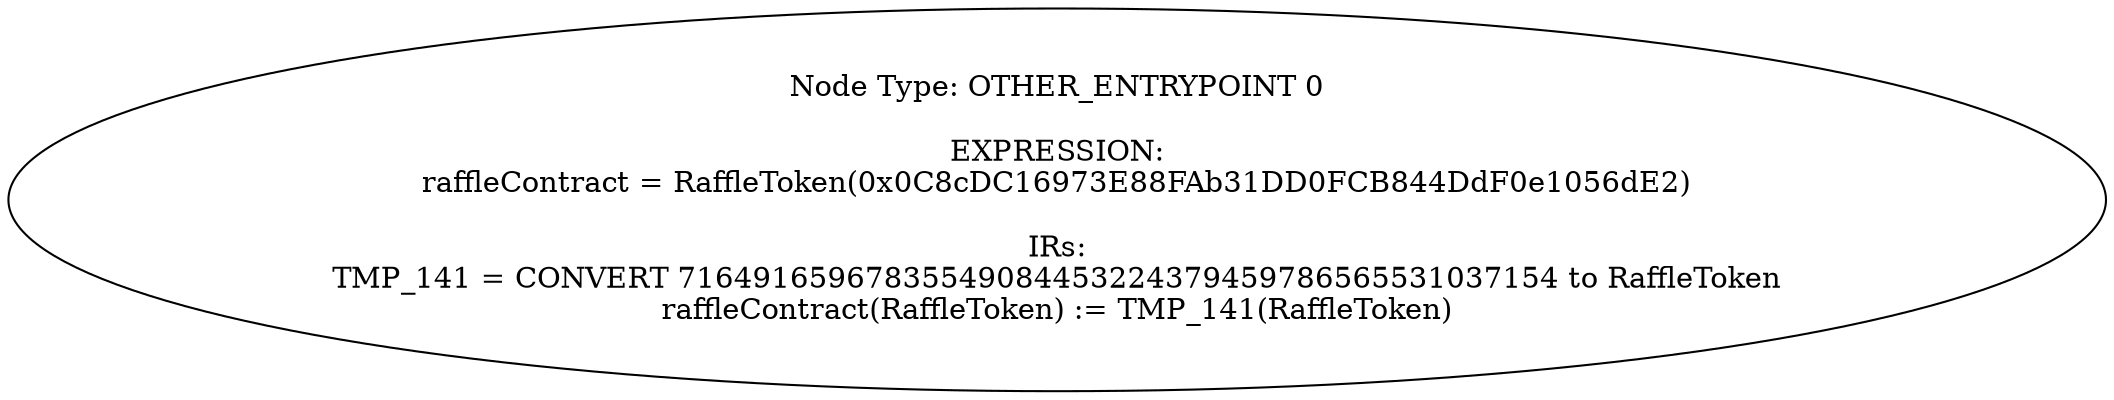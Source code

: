 digraph{
0[label="Node Type: OTHER_ENTRYPOINT 0

EXPRESSION:
raffleContract = RaffleToken(0x0C8cDC16973E88FAb31DD0FCB844DdF0e1056dE2)

IRs:
TMP_141 = CONVERT 71649165967835549084453224379459786565531037154 to RaffleToken
raffleContract(RaffleToken) := TMP_141(RaffleToken)"];
}
